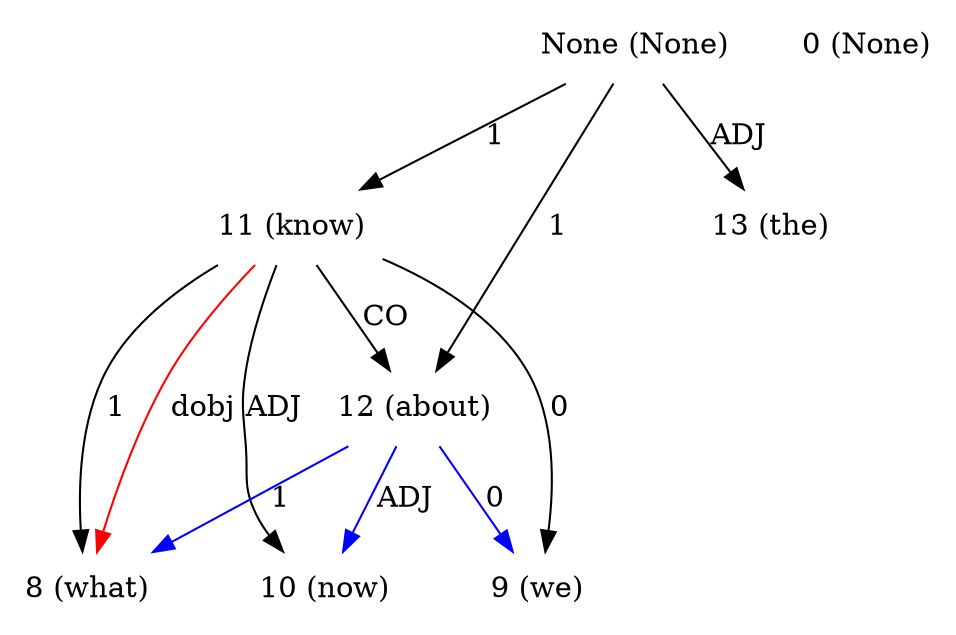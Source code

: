 digraph G{
edge [dir=forward]
node [shape=plaintext]

None [label="None (None)"]
None -> 11 [label="1"]
None -> 12 [label="1"]
None [label="None (None)"]
None -> 13 [label="ADJ"]
0 [label="0 (None)"]
8 [label="8 (what)"]
11 -> 8 [label="dobj", color="red"]
9 [label="9 (we)"]
10 [label="10 (now)"]
11 [label="11 (know)"]
11 -> 8 [label="1"]
11 -> 9 [label="0"]
11 -> 12 [label="CO"]
11 -> 10 [label="ADJ"]
12 [label="12 (about)"]
12 -> 8 [label="1", color="blue"]
12 -> 9 [label="0", color="blue"]
12 -> 10 [label="ADJ", color="blue"]
13 [label="13 (the)"]
}
